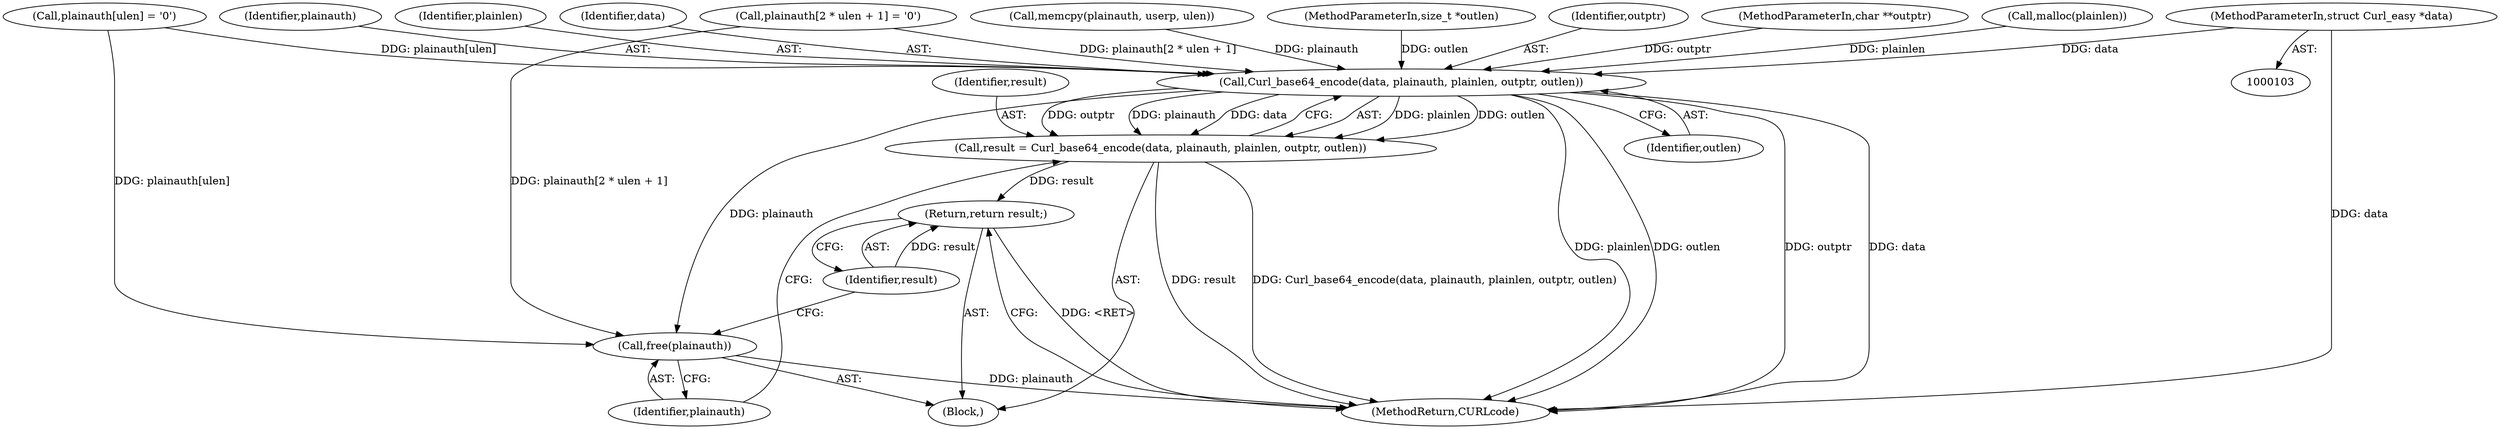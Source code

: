 digraph "0_curl_f3a24d7916b9173c69a3e0ee790102993833d6c5@pointer" {
"1000104" [label="(MethodParameterIn,struct Curl_easy *data)"];
"1000203" [label="(Call,Curl_base64_encode(data, plainauth, plainlen, outptr, outlen))"];
"1000201" [label="(Call,result = Curl_base64_encode(data, plainauth, plainlen, outptr, outlen))"];
"1000211" [label="(Return,return result;)"];
"1000209" [label="(Call,free(plainauth))"];
"1000182" [label="(Call,plainauth[2 * ulen + 1] = '\0')"];
"1000212" [label="(Identifier,result)"];
"1000205" [label="(Identifier,plainauth)"];
"1000206" [label="(Identifier,plainlen)"];
"1000104" [label="(MethodParameterIn,struct Curl_easy *data)"];
"1000213" [label="(MethodReturn,CURLcode)"];
"1000204" [label="(Identifier,data)"];
"1000109" [label="(Block,)"];
"1000210" [label="(Identifier,plainauth)"];
"1000165" [label="(Call,memcpy(plainauth, userp, ulen))"];
"1000108" [label="(MethodParameterIn,size_t *outlen)"];
"1000169" [label="(Call,plainauth[ulen] = '\0')"];
"1000203" [label="(Call,Curl_base64_encode(data, plainauth, plainlen, outptr, outlen))"];
"1000211" [label="(Return,return result;)"];
"1000207" [label="(Identifier,outptr)"];
"1000107" [label="(MethodParameterIn,char **outptr)"];
"1000202" [label="(Identifier,result)"];
"1000201" [label="(Call,result = Curl_base64_encode(data, plainauth, plainlen, outptr, outlen))"];
"1000209" [label="(Call,free(plainauth))"];
"1000158" [label="(Call,malloc(plainlen))"];
"1000208" [label="(Identifier,outlen)"];
"1000104" -> "1000103"  [label="AST: "];
"1000104" -> "1000213"  [label="DDG: data"];
"1000104" -> "1000203"  [label="DDG: data"];
"1000203" -> "1000201"  [label="AST: "];
"1000203" -> "1000208"  [label="CFG: "];
"1000204" -> "1000203"  [label="AST: "];
"1000205" -> "1000203"  [label="AST: "];
"1000206" -> "1000203"  [label="AST: "];
"1000207" -> "1000203"  [label="AST: "];
"1000208" -> "1000203"  [label="AST: "];
"1000201" -> "1000203"  [label="CFG: "];
"1000203" -> "1000213"  [label="DDG: plainlen"];
"1000203" -> "1000213"  [label="DDG: outlen"];
"1000203" -> "1000213"  [label="DDG: outptr"];
"1000203" -> "1000213"  [label="DDG: data"];
"1000203" -> "1000201"  [label="DDG: plainlen"];
"1000203" -> "1000201"  [label="DDG: outlen"];
"1000203" -> "1000201"  [label="DDG: outptr"];
"1000203" -> "1000201"  [label="DDG: plainauth"];
"1000203" -> "1000201"  [label="DDG: data"];
"1000169" -> "1000203"  [label="DDG: plainauth[ulen]"];
"1000182" -> "1000203"  [label="DDG: plainauth[2 * ulen + 1]"];
"1000165" -> "1000203"  [label="DDG: plainauth"];
"1000158" -> "1000203"  [label="DDG: plainlen"];
"1000107" -> "1000203"  [label="DDG: outptr"];
"1000108" -> "1000203"  [label="DDG: outlen"];
"1000203" -> "1000209"  [label="DDG: plainauth"];
"1000201" -> "1000109"  [label="AST: "];
"1000202" -> "1000201"  [label="AST: "];
"1000210" -> "1000201"  [label="CFG: "];
"1000201" -> "1000213"  [label="DDG: Curl_base64_encode(data, plainauth, plainlen, outptr, outlen)"];
"1000201" -> "1000213"  [label="DDG: result"];
"1000201" -> "1000211"  [label="DDG: result"];
"1000211" -> "1000109"  [label="AST: "];
"1000211" -> "1000212"  [label="CFG: "];
"1000212" -> "1000211"  [label="AST: "];
"1000213" -> "1000211"  [label="CFG: "];
"1000211" -> "1000213"  [label="DDG: <RET>"];
"1000212" -> "1000211"  [label="DDG: result"];
"1000209" -> "1000109"  [label="AST: "];
"1000209" -> "1000210"  [label="CFG: "];
"1000210" -> "1000209"  [label="AST: "];
"1000212" -> "1000209"  [label="CFG: "];
"1000209" -> "1000213"  [label="DDG: plainauth"];
"1000169" -> "1000209"  [label="DDG: plainauth[ulen]"];
"1000182" -> "1000209"  [label="DDG: plainauth[2 * ulen + 1]"];
}
